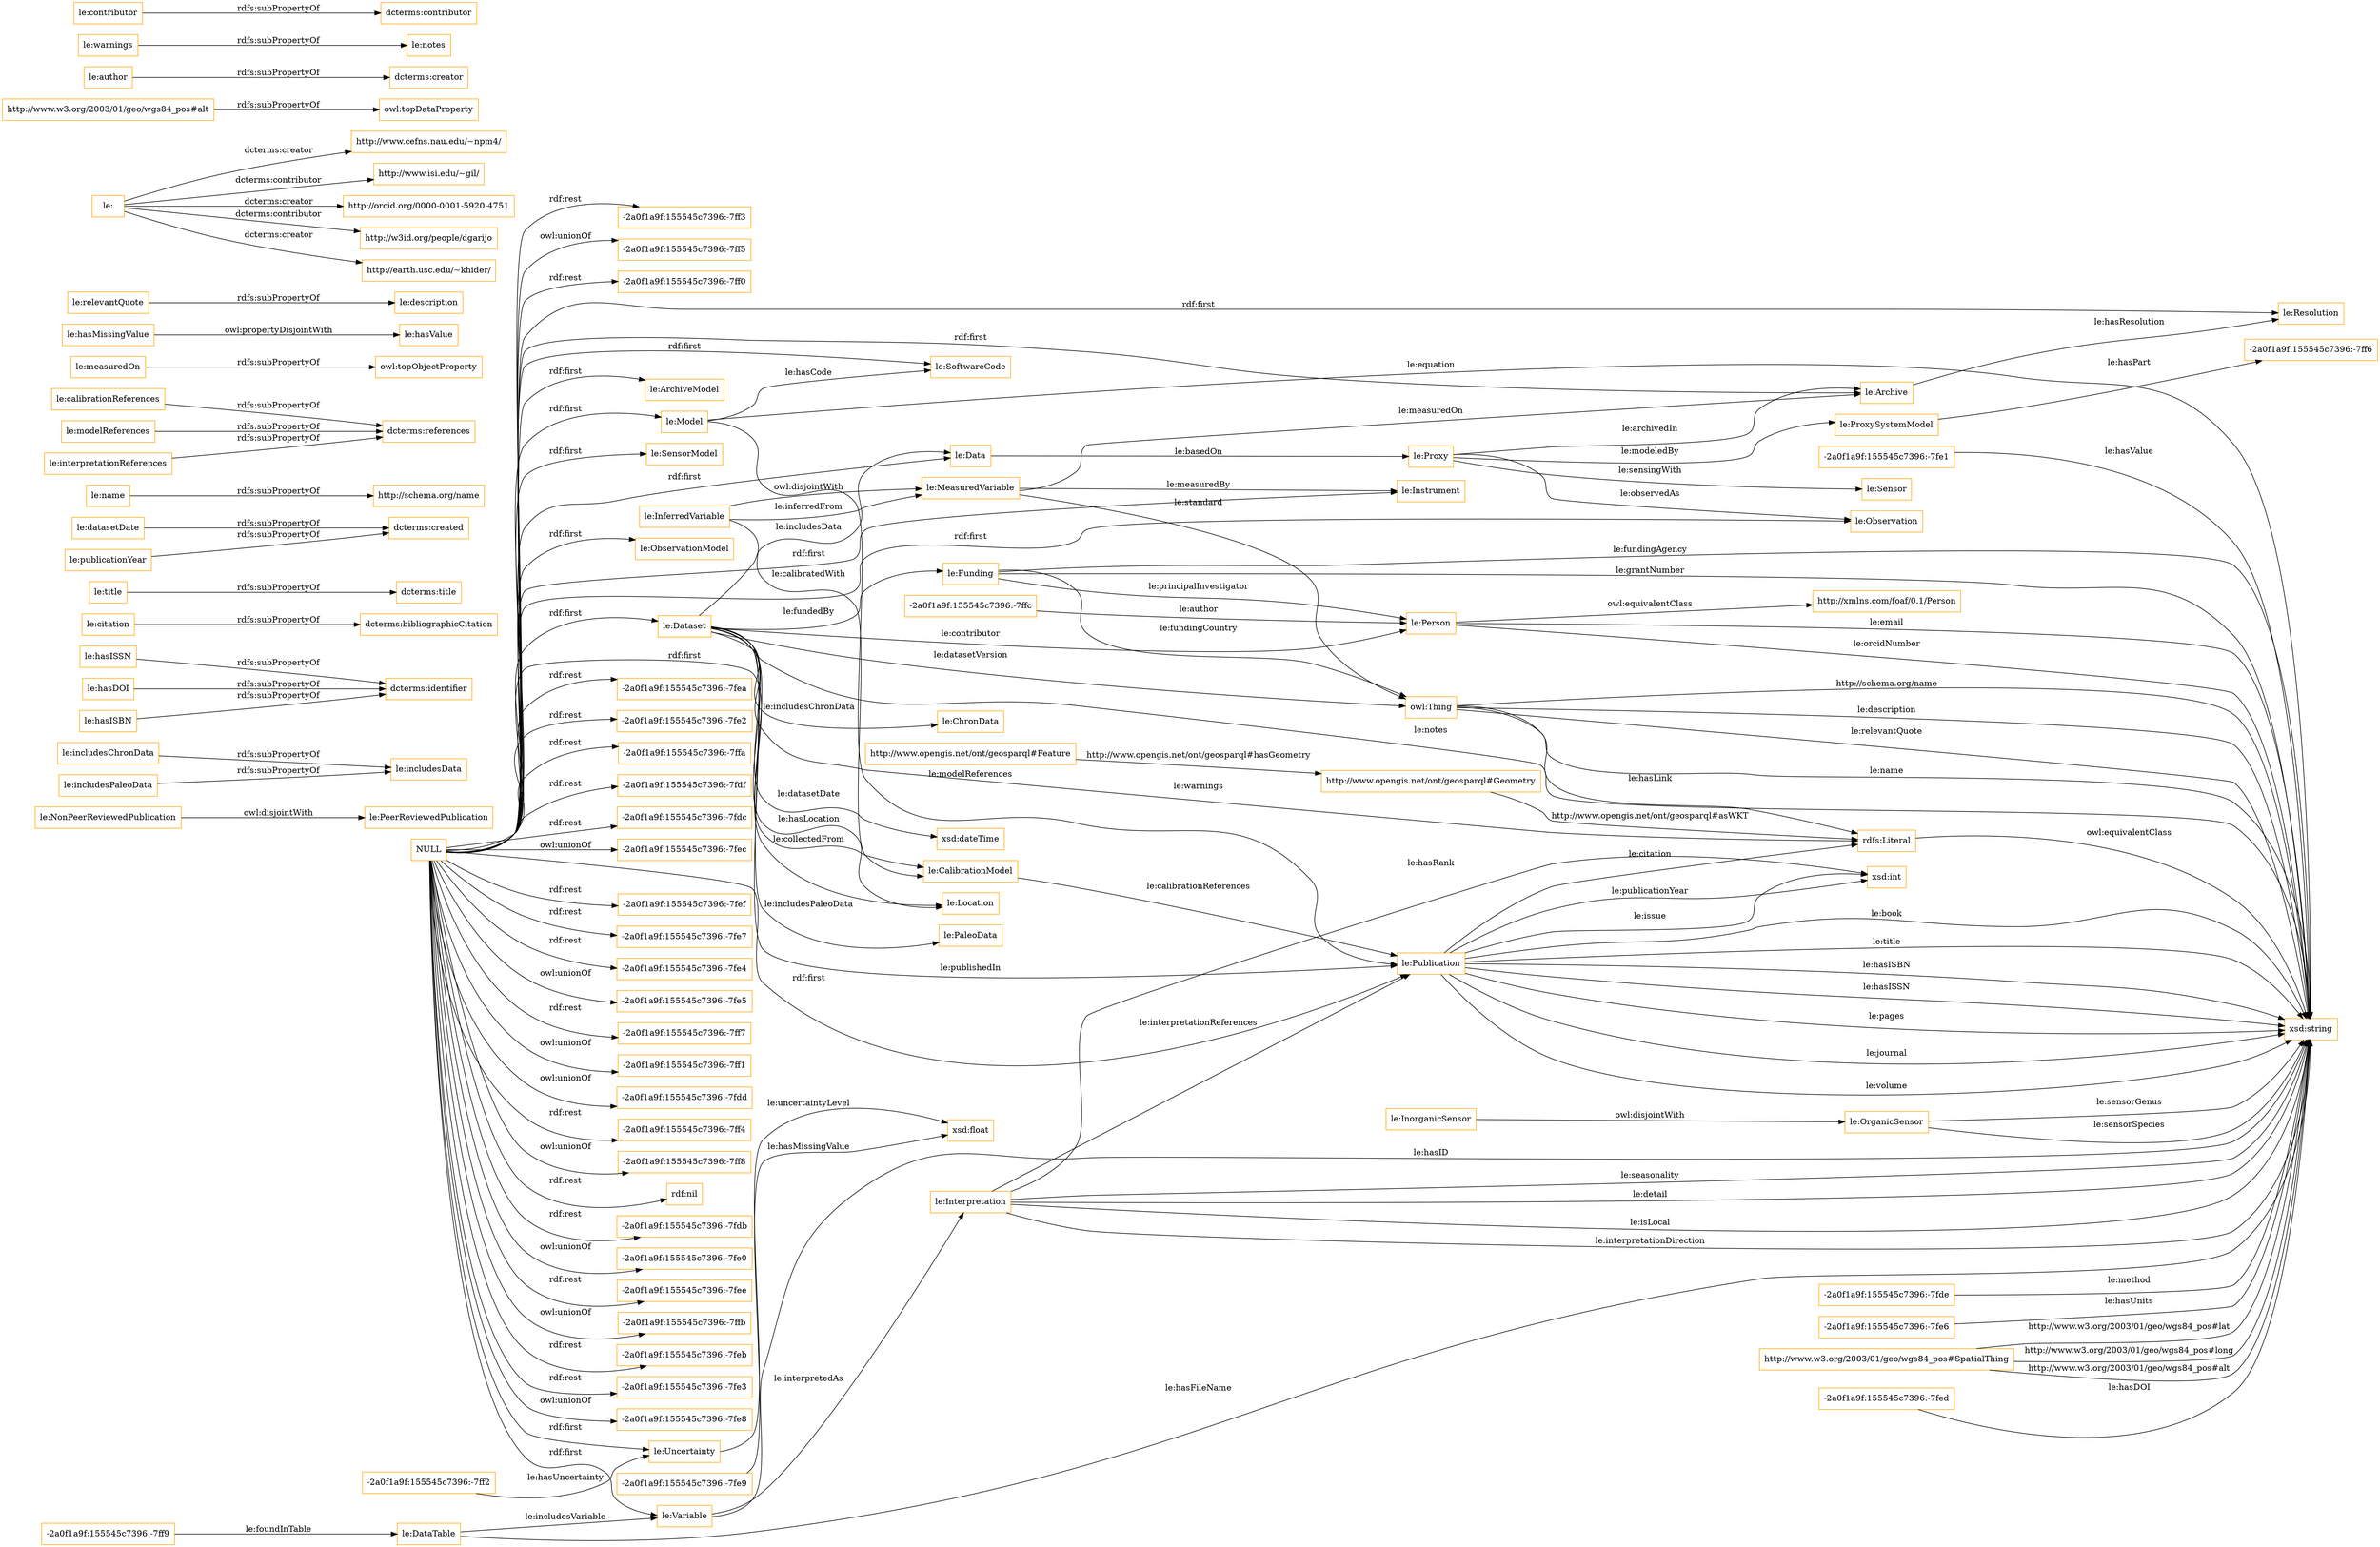 digraph ar2dtool_diagram { 
rankdir=LR;
size="1501"
node [shape = rectangle, color="orange"]; "le:OrganicSensor" "le:Publication" "le:Instrument" "-2a0f1a9f:155545c7396:-7ff2" "le:Location" "le:ProxySystemModel" "le:InorganicSensor" "le:PaleoData" "le:DataTable" "le:Funding" "le:Resolution" "-2a0f1a9f:155545c7396:-7fde" "http://xmlns.com/foaf/0.1/Person" "-2a0f1a9f:155545c7396:-7fe9" "le:PeerReviewedPublication" "le:ChronData" "le:MeasuredVariable" "http://www.opengis.net/ont/geosparql#Geometry" "le:ArchiveModel" "-2a0f1a9f:155545c7396:-7ffc" "-2a0f1a9f:155545c7396:-7ff6" "le:Uncertainty" "le:SoftwareCode" "-2a0f1a9f:155545c7396:-7fe6" "http://www.w3.org/2003/01/geo/wgs84_pos#SpatialThing" "le:Interpretation" "le:SensorModel" "le:Data" "le:Proxy" "le:Variable" "le:Model" "le:ObservationModel" "le:CalibrationModel" "http://www.opengis.net/ont/geosparql#Feature" "le:Dataset" "le:Archive" "le:Sensor" "-2a0f1a9f:155545c7396:-7fed" "le:Person" "-2a0f1a9f:155545c7396:-7fe1" "le:InferredVariable" "le:NonPeerReviewedPublication" "-2a0f1a9f:155545c7396:-7ff9" "le:Observation" ; /*classes style*/
	"le:includesChronData" -> "le:includesData" [ label = "rdfs:subPropertyOf" ];
	"le:hasISSN" -> "dcterms:identifier" [ label = "rdfs:subPropertyOf" ];
	"le:InorganicSensor" -> "le:OrganicSensor" [ label = "owl:disjointWith" ];
	"le:citation" -> "dcterms:bibliographicCitation" [ label = "rdfs:subPropertyOf" ];
	"le:title" -> "dcterms:title" [ label = "rdfs:subPropertyOf" ];
	"le:datasetDate" -> "dcterms:created" [ label = "rdfs:subPropertyOf" ];
	"le:name" -> "http://schema.org/name" [ label = "rdfs:subPropertyOf" ];
	"le:calibrationReferences" -> "dcterms:references" [ label = "rdfs:subPropertyOf" ];
	"le:hasDOI" -> "dcterms:identifier" [ label = "rdfs:subPropertyOf" ];
	"NULL" -> "-2a0f1a9f:155545c7396:-7fea" [ label = "rdf:rest" ];
	"NULL" -> "-2a0f1a9f:155545c7396:-7fe2" [ label = "rdf:rest" ];
	"NULL" -> "le:Model" [ label = "rdf:first" ];
	"NULL" -> "-2a0f1a9f:155545c7396:-7ffa" [ label = "rdf:rest" ];
	"NULL" -> "-2a0f1a9f:155545c7396:-7fdf" [ label = "rdf:rest" ];
	"NULL" -> "-2a0f1a9f:155545c7396:-7fdc" [ label = "rdf:rest" ];
	"NULL" -> "le:Data" [ label = "rdf:first" ];
	"NULL" -> "-2a0f1a9f:155545c7396:-7fec" [ label = "owl:unionOf" ];
	"NULL" -> "-2a0f1a9f:155545c7396:-7fef" [ label = "rdf:rest" ];
	"NULL" -> "-2a0f1a9f:155545c7396:-7fe7" [ label = "rdf:rest" ];
	"NULL" -> "le:SoftwareCode" [ label = "rdf:first" ];
	"NULL" -> "-2a0f1a9f:155545c7396:-7fe4" [ label = "rdf:rest" ];
	"NULL" -> "-2a0f1a9f:155545c7396:-7fe5" [ label = "owl:unionOf" ];
	"NULL" -> "-2a0f1a9f:155545c7396:-7ff7" [ label = "rdf:rest" ];
	"NULL" -> "le:CalibrationModel" [ label = "rdf:first" ];
	"NULL" -> "le:Uncertainty" [ label = "rdf:first" ];
	"NULL" -> "-2a0f1a9f:155545c7396:-7ff1" [ label = "owl:unionOf" ];
	"NULL" -> "-2a0f1a9f:155545c7396:-7fdd" [ label = "owl:unionOf" ];
	"NULL" -> "-2a0f1a9f:155545c7396:-7ff4" [ label = "rdf:rest" ];
	"NULL" -> "le:Archive" [ label = "rdf:first" ];
	"NULL" -> "-2a0f1a9f:155545c7396:-7ff8" [ label = "owl:unionOf" ];
	"NULL" -> "rdf:nil" [ label = "rdf:rest" ];
	"NULL" -> "-2a0f1a9f:155545c7396:-7fdb" [ label = "rdf:rest" ];
	"NULL" -> "le:Instrument" [ label = "rdf:first" ];
	"NULL" -> "-2a0f1a9f:155545c7396:-7fe0" [ label = "owl:unionOf" ];
	"NULL" -> "le:ArchiveModel" [ label = "rdf:first" ];
	"NULL" -> "-2a0f1a9f:155545c7396:-7fee" [ label = "rdf:rest" ];
	"NULL" -> "le:Resolution" [ label = "rdf:first" ];
	"NULL" -> "-2a0f1a9f:155545c7396:-7ffb" [ label = "owl:unionOf" ];
	"NULL" -> "-2a0f1a9f:155545c7396:-7feb" [ label = "rdf:rest" ];
	"NULL" -> "-2a0f1a9f:155545c7396:-7fe3" [ label = "rdf:rest" ];
	"NULL" -> "le:ObservationModel" [ label = "rdf:first" ];
	"NULL" -> "-2a0f1a9f:155545c7396:-7fe8" [ label = "owl:unionOf" ];
	"NULL" -> "-2a0f1a9f:155545c7396:-7ff3" [ label = "rdf:rest" ];
	"NULL" -> "le:Variable" [ label = "rdf:first" ];
	"NULL" -> "-2a0f1a9f:155545c7396:-7ff5" [ label = "owl:unionOf" ];
	"NULL" -> "le:Dataset" [ label = "rdf:first" ];
	"NULL" -> "-2a0f1a9f:155545c7396:-7ff0" [ label = "rdf:rest" ];
	"NULL" -> "le:Observation" [ label = "rdf:first" ];
	"NULL" -> "le:SensorModel" [ label = "rdf:first" ];
	"NULL" -> "le:Publication" [ label = "rdf:first" ];
	"le:measuredOn" -> "owl:topObjectProperty" [ label = "rdfs:subPropertyOf" ];
	"le:hasMissingValue" -> "le:hasValue" [ label = "owl:propertyDisjointWith" ];
	"le:relevantQuote" -> "le:description" [ label = "rdfs:subPropertyOf" ];
	"le:" -> "http://www.cefns.nau.edu/~npm4/" [ label = "dcterms:creator" ];
	"le:" -> "http://www.isi.edu/~gil/" [ label = "dcterms:contributor" ];
	"le:" -> "http://orcid.org/0000-0001-5920-4751" [ label = "dcterms:creator" ];
	"le:" -> "http://w3id.org/people/dgarijo" [ label = "dcterms:contributor" ];
	"le:" -> "http://earth.usc.edu/~khider/" [ label = "dcterms:creator" ];
	"http://www.w3.org/2003/01/geo/wgs84_pos#alt" -> "owl:topDataProperty" [ label = "rdfs:subPropertyOf" ];
	"le:author" -> "dcterms:creator" [ label = "rdfs:subPropertyOf" ];
	"le:warnings" -> "le:notes" [ label = "rdfs:subPropertyOf" ];
	"le:modelReferences" -> "dcterms:references" [ label = "rdfs:subPropertyOf" ];
	"le:includesPaleoData" -> "le:includesData" [ label = "rdfs:subPropertyOf" ];
	"le:hasISBN" -> "dcterms:identifier" [ label = "rdfs:subPropertyOf" ];
	"le:NonPeerReviewedPublication" -> "le:PeerReviewedPublication" [ label = "owl:disjointWith" ];
	"rdfs:Literal" -> "xsd:string" [ label = "owl:equivalentClass" ];
	"le:publicationYear" -> "dcterms:created" [ label = "rdfs:subPropertyOf" ];
	"le:contributor" -> "dcterms:contributor" [ label = "rdfs:subPropertyOf" ];
	"le:InferredVariable" -> "le:MeasuredVariable" [ label = "owl:disjointWith" ];
	"le:interpretationReferences" -> "dcterms:references" [ label = "rdfs:subPropertyOf" ];
	"le:Person" -> "http://xmlns.com/foaf/0.1/Person" [ label = "owl:equivalentClass" ];
	"le:Interpretation" -> "xsd:string" [ label = "le:interpretationDirection" ];
	"-2a0f1a9f:155545c7396:-7fe9" -> "xsd:float" [ label = "le:hasMissingValue" ];
	"le:Funding" -> "owl:Thing" [ label = "le:fundingCountry" ];
	"-2a0f1a9f:155545c7396:-7fe1" -> "xsd:string" [ label = "le:hasValue" ];
	"-2a0f1a9f:155545c7396:-7fde" -> "xsd:string" [ label = "le:method" ];
	"http://www.opengis.net/ont/geosparql#Geometry" -> "rdfs:Literal" [ label = "http://www.opengis.net/ont/geosparql#asWKT" ];
	"le:OrganicSensor" -> "xsd:string" [ label = "le:sensorGenus" ];
	"le:Interpretation" -> "xsd:string" [ label = "le:seasonality" ];
	"le:MeasuredVariable" -> "owl:Thing" [ label = "le:standard" ];
	"le:Dataset" -> "xsd:string" [ label = "le:notes" ];
	"le:Interpretation" -> "le:Publication" [ label = "le:interpretationReferences" ];
	"le:Publication" -> "xsd:string" [ label = "le:hasISSN" ];
	"le:Publication" -> "xsd:int" [ label = "le:publicationYear" ];
	"le:OrganicSensor" -> "xsd:string" [ label = "le:sensorSpecies" ];
	"le:Funding" -> "le:Person" [ label = "le:principalInvestigator" ];
	"le:MeasuredVariable" -> "le:Archive" [ label = "le:measuredOn" ];
	"le:Publication" -> "xsd:string" [ label = "le:pages" ];
	"le:Proxy" -> "le:Observation" [ label = "le:observedAs" ];
	"owl:Thing" -> "xsd:string" [ label = "le:name" ];
	"le:InferredVariable" -> "le:MeasuredVariable" [ label = "le:inferredFrom" ];
	"le:CalibrationModel" -> "le:Publication" [ label = "le:calibrationReferences" ];
	"le:Publication" -> "rdfs:Literal" [ label = "le:citation" ];
	"le:DataTable" -> "le:Variable" [ label = "le:includesVariable" ];
	"le:Dataset" -> "rdfs:Literal" [ label = "le:warnings" ];
	"le:Person" -> "xsd:string" [ label = "le:email" ];
	"le:Funding" -> "xsd:string" [ label = "le:fundingAgency" ];
	"le:Model" -> "le:Publication" [ label = "le:modelReferences" ];
	"owl:Thing" -> "rdfs:Literal" [ label = "le:hasLink" ];
	"le:Proxy" -> "le:Archive" [ label = "le:archivedIn" ];
	"le:Dataset" -> "le:Data" [ label = "le:includesData" ];
	"http://www.w3.org/2003/01/geo/wgs84_pos#SpatialThing" -> "xsd:string" [ label = "http://www.w3.org/2003/01/geo/wgs84_pos#lat" ];
	"le:Publication" -> "xsd:int" [ label = "le:issue" ];
	"le:InferredVariable" -> "le:CalibrationModel" [ label = "le:calibratedWith" ];
	"le:Publication" -> "xsd:string" [ label = "le:journal" ];
	"le:DataTable" -> "xsd:string" [ label = "le:hasFileName" ];
	"-2a0f1a9f:155545c7396:-7fed" -> "xsd:string" [ label = "le:hasDOI" ];
	"le:Publication" -> "xsd:string" [ label = "le:volume" ];
	"le:Dataset" -> "le:Funding" [ label = "le:fundedBy" ];
	"le:Variable" -> "xsd:string" [ label = "le:hasID" ];
	"le:Publication" -> "xsd:string" [ label = "le:book" ];
	"owl:Thing" -> "xsd:string" [ label = "http://schema.org/name" ];
	"le:Dataset" -> "le:ChronData" [ label = "le:includesChronData" ];
	"http://www.opengis.net/ont/geosparql#Feature" -> "http://www.opengis.net/ont/geosparql#Geometry" [ label = "http://www.opengis.net/ont/geosparql#hasGeometry" ];
	"-2a0f1a9f:155545c7396:-7ff2" -> "le:Uncertainty" [ label = "le:hasUncertainty" ];
	"le:Proxy" -> "le:ProxySystemModel" [ label = "le:modeledBy" ];
	"le:Publication" -> "xsd:string" [ label = "le:title" ];
	"owl:Thing" -> "xsd:string" [ label = "le:description" ];
	"-2a0f1a9f:155545c7396:-7fe6" -> "xsd:string" [ label = "le:hasUnits" ];
	"http://www.w3.org/2003/01/geo/wgs84_pos#SpatialThing" -> "xsd:string" [ label = "http://www.w3.org/2003/01/geo/wgs84_pos#long" ];
	"http://www.w3.org/2003/01/geo/wgs84_pos#SpatialThing" -> "xsd:string" [ label = "http://www.w3.org/2003/01/geo/wgs84_pos#alt" ];
	"le:Variable" -> "le:Interpretation" [ label = "le:interpretedAs" ];
	"le:Dataset" -> "le:Publication" [ label = "le:publishedIn" ];
	"le:Person" -> "xsd:string" [ label = "le:orcidNumber" ];
	"-2a0f1a9f:155545c7396:-7ff9" -> "le:DataTable" [ label = "le:foundInTable" ];
	"le:MeasuredVariable" -> "le:Instrument" [ label = "le:measuredBy" ];
	"le:Dataset" -> "le:Location" [ label = "le:collectedFrom" ];
	"owl:Thing" -> "xsd:string" [ label = "le:relevantQuote" ];
	"le:Interpretation" -> "xsd:string" [ label = "le:detail" ];
	"le:Dataset" -> "le:Person" [ label = "le:contributor" ];
	"le:Interpretation" -> "xsd:int" [ label = "le:hasRank" ];
	"le:Dataset" -> "le:Location" [ label = "le:hasLocation" ];
	"le:Proxy" -> "le:Sensor" [ label = "le:sensingWith" ];
	"le:Dataset" -> "owl:Thing" [ label = "le:datasetVersion" ];
	"le:Data" -> "le:Proxy" [ label = "le:basedOn" ];
	"le:Publication" -> "xsd:string" [ label = "le:hasISBN" ];
	"le:ProxySystemModel" -> "-2a0f1a9f:155545c7396:-7ff6" [ label = "le:hasPart" ];
	"le:Interpretation" -> "xsd:string" [ label = "le:isLocal" ];
	"le:Archive" -> "le:Resolution" [ label = "le:hasResolution" ];
	"le:Funding" -> "xsd:string" [ label = "le:grantNumber" ];
	"le:Uncertainty" -> "xsd:float" [ label = "le:uncertaintyLevel" ];
	"le:Model" -> "xsd:string" [ label = "le:equation" ];
	"-2a0f1a9f:155545c7396:-7ffc" -> "le:Person" [ label = "le:author" ];
	"le:Dataset" -> "le:PaleoData" [ label = "le:includesPaleoData" ];
	"le:Model" -> "le:SoftwareCode" [ label = "le:hasCode" ];
	"le:Dataset" -> "xsd:dateTime" [ label = "le:datasetDate" ];

}
